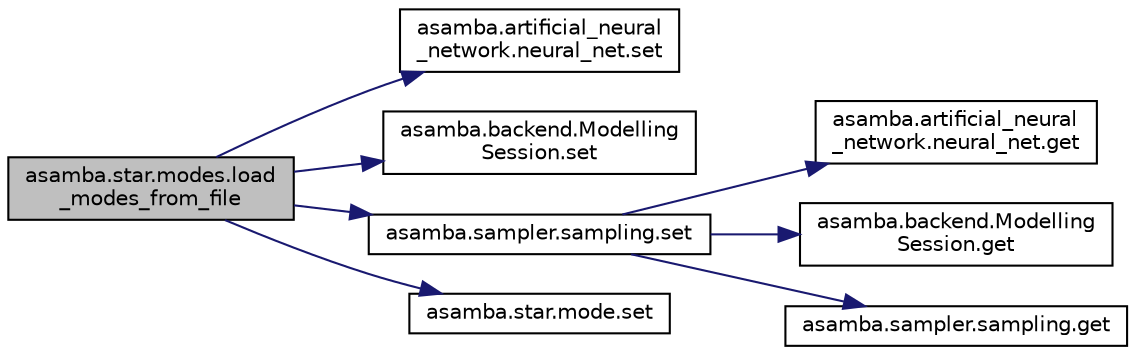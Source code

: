 digraph "asamba.star.modes.load_modes_from_file"
{
  edge [fontname="Helvetica",fontsize="10",labelfontname="Helvetica",labelfontsize="10"];
  node [fontname="Helvetica",fontsize="10",shape=record];
  rankdir="LR";
  Node0 [label="asamba.star.modes.load\l_modes_from_file",height=0.2,width=0.4,color="black", fillcolor="grey75", style="filled", fontcolor="black"];
  Node0 -> Node1 [color="midnightblue",fontsize="10",style="solid",fontname="Helvetica"];
  Node1 [label="asamba.artificial_neural\l_network.neural_net.set",height=0.2,width=0.4,color="black", fillcolor="white", style="filled",URL="$classasamba_1_1artificial__neural__network_1_1neural__net.html#afb2a64a48856eb07e4f48a3645d30843",tooltip="Setter. "];
  Node0 -> Node2 [color="midnightblue",fontsize="10",style="solid",fontname="Helvetica"];
  Node2 [label="asamba.backend.Modelling\lSession.set",height=0.2,width=0.4,color="black", fillcolor="white", style="filled",URL="$classasamba_1_1backend_1_1_modelling_session.html#a83549fd610225e6edea77914b0f65f30"];
  Node0 -> Node3 [color="midnightblue",fontsize="10",style="solid",fontname="Helvetica"];
  Node3 [label="asamba.sampler.sampling.set",height=0.2,width=0.4,color="black", fillcolor="white", style="filled",URL="$classasamba_1_1sampler_1_1sampling.html#a682af8a360751e2fb6dd215fe571ea43",tooltip="Setter. "];
  Node3 -> Node4 [color="midnightblue",fontsize="10",style="solid",fontname="Helvetica"];
  Node4 [label="asamba.artificial_neural\l_network.neural_net.get",height=0.2,width=0.4,color="black", fillcolor="white", style="filled",URL="$classasamba_1_1artificial__neural__network_1_1neural__net.html#ad916fe73e8028f451fadbdb0436da70e",tooltip="Getter. "];
  Node3 -> Node5 [color="midnightblue",fontsize="10",style="solid",fontname="Helvetica"];
  Node5 [label="asamba.backend.Modelling\lSession.get",height=0.2,width=0.4,color="black", fillcolor="white", style="filled",URL="$classasamba_1_1backend_1_1_modelling_session.html#a32588cc6e0b3869d3d5ef688953599d2"];
  Node3 -> Node6 [color="midnightblue",fontsize="10",style="solid",fontname="Helvetica"];
  Node6 [label="asamba.sampler.sampling.get",height=0.2,width=0.4,color="black", fillcolor="white", style="filled",URL="$classasamba_1_1sampler_1_1sampling.html#a9e11f6bf4371b3dbe372dcc75c47ad3a",tooltip="Getter. "];
  Node0 -> Node7 [color="midnightblue",fontsize="10",style="solid",fontname="Helvetica"];
  Node7 [label="asamba.star.mode.set",height=0.2,width=0.4,color="black", fillcolor="white", style="filled",URL="$classasamba_1_1star_1_1mode.html#acd7157d9ec303f09579e24ba7d2638cc",tooltip="Setter. "];
}
